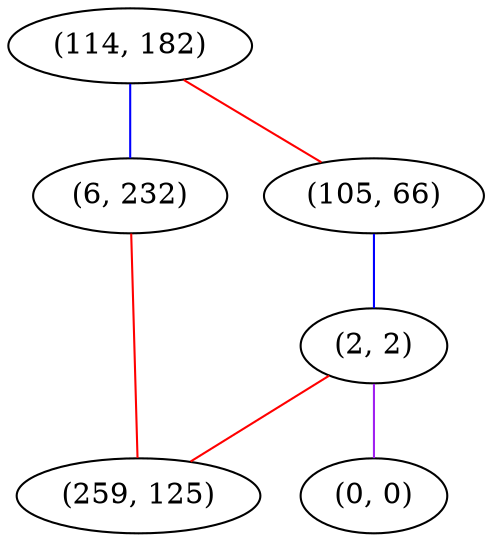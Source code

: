 graph "" {
"(114, 182)";
"(6, 232)";
"(105, 66)";
"(2, 2)";
"(0, 0)";
"(259, 125)";
"(114, 182)" -- "(105, 66)"  [color=red, key=0, weight=1];
"(114, 182)" -- "(6, 232)"  [color=blue, key=0, weight=3];
"(6, 232)" -- "(259, 125)"  [color=red, key=0, weight=1];
"(105, 66)" -- "(2, 2)"  [color=blue, key=0, weight=3];
"(2, 2)" -- "(0, 0)"  [color=purple, key=0, weight=4];
"(2, 2)" -- "(259, 125)"  [color=red, key=0, weight=1];
}
